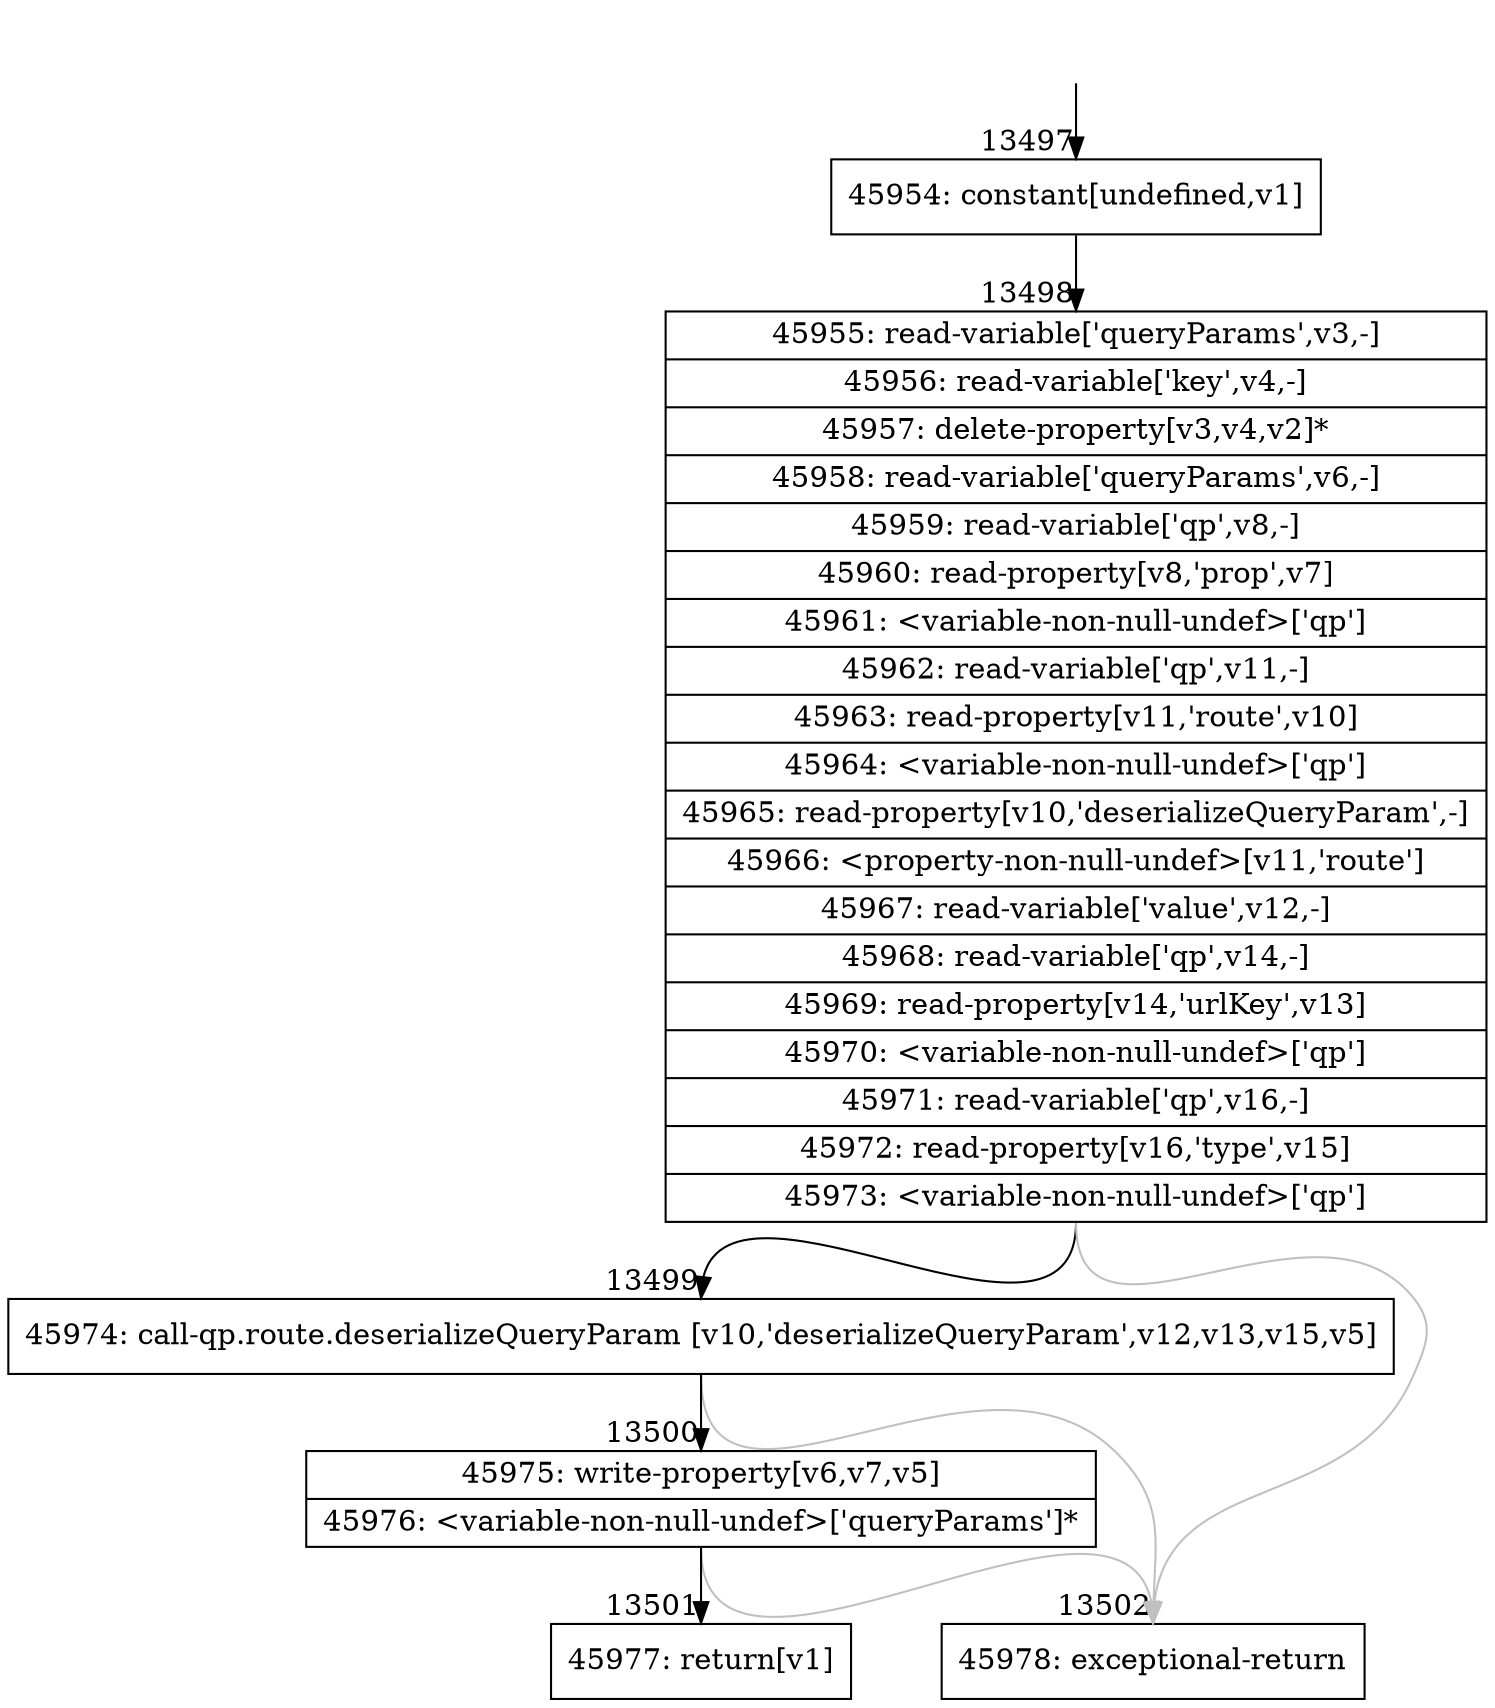 digraph {
rankdir="TD"
BB_entry1119[shape=none,label=""];
BB_entry1119 -> BB13497 [tailport=s, headport=n, headlabel="    13497"]
BB13497 [shape=record label="{45954: constant[undefined,v1]}" ] 
BB13497 -> BB13498 [tailport=s, headport=n, headlabel="      13498"]
BB13498 [shape=record label="{45955: read-variable['queryParams',v3,-]|45956: read-variable['key',v4,-]|45957: delete-property[v3,v4,v2]*|45958: read-variable['queryParams',v6,-]|45959: read-variable['qp',v8,-]|45960: read-property[v8,'prop',v7]|45961: \<variable-non-null-undef\>['qp']|45962: read-variable['qp',v11,-]|45963: read-property[v11,'route',v10]|45964: \<variable-non-null-undef\>['qp']|45965: read-property[v10,'deserializeQueryParam',-]|45966: \<property-non-null-undef\>[v11,'route']|45967: read-variable['value',v12,-]|45968: read-variable['qp',v14,-]|45969: read-property[v14,'urlKey',v13]|45970: \<variable-non-null-undef\>['qp']|45971: read-variable['qp',v16,-]|45972: read-property[v16,'type',v15]|45973: \<variable-non-null-undef\>['qp']}" ] 
BB13498 -> BB13499 [tailport=s, headport=n, headlabel="      13499"]
BB13498 -> BB13502 [tailport=s, headport=n, color=gray, headlabel="      13502"]
BB13499 [shape=record label="{45974: call-qp.route.deserializeQueryParam [v10,'deserializeQueryParam',v12,v13,v15,v5]}" ] 
BB13499 -> BB13500 [tailport=s, headport=n, headlabel="      13500"]
BB13499 -> BB13502 [tailport=s, headport=n, color=gray]
BB13500 [shape=record label="{45975: write-property[v6,v7,v5]|45976: \<variable-non-null-undef\>['queryParams']*}" ] 
BB13500 -> BB13501 [tailport=s, headport=n, headlabel="      13501"]
BB13500 -> BB13502 [tailport=s, headport=n, color=gray]
BB13501 [shape=record label="{45977: return[v1]}" ] 
BB13502 [shape=record label="{45978: exceptional-return}" ] 
//#$~ 25171
}
